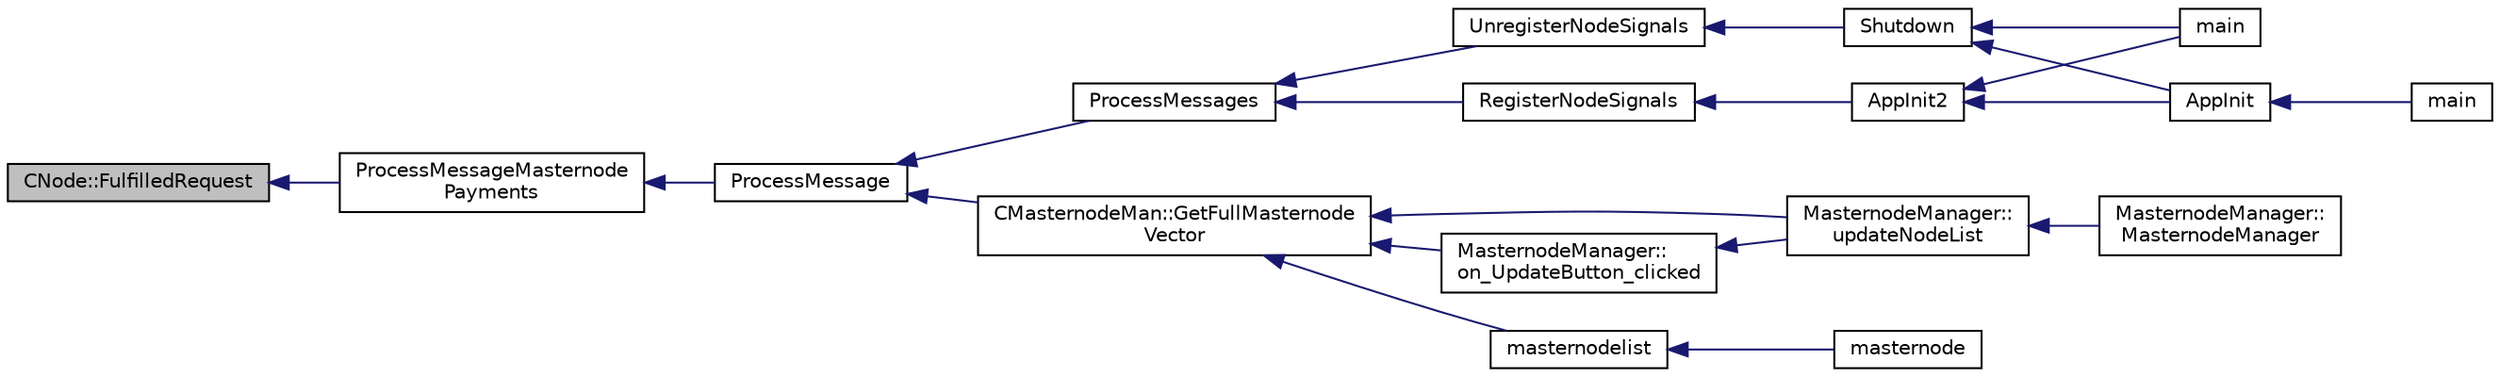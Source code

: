 digraph "CNode::FulfilledRequest"
{
  edge [fontname="Helvetica",fontsize="10",labelfontname="Helvetica",labelfontsize="10"];
  node [fontname="Helvetica",fontsize="10",shape=record];
  rankdir="LR";
  Node442 [label="CNode::FulfilledRequest",height=0.2,width=0.4,color="black", fillcolor="grey75", style="filled", fontcolor="black"];
  Node442 -> Node443 [dir="back",color="midnightblue",fontsize="10",style="solid",fontname="Helvetica"];
  Node443 [label="ProcessMessageMasternode\lPayments",height=0.2,width=0.4,color="black", fillcolor="white", style="filled",URL="$dc/d20/masternode-payments_8h.html#a8c28fb440d8031543d1de309e34c40f2"];
  Node443 -> Node444 [dir="back",color="midnightblue",fontsize="10",style="solid",fontname="Helvetica"];
  Node444 [label="ProcessMessage",height=0.2,width=0.4,color="black", fillcolor="white", style="filled",URL="$df/d0a/main_8cpp.html#a8ba92b1a4bce3c835e887a9073d17d8e"];
  Node444 -> Node445 [dir="back",color="midnightblue",fontsize="10",style="solid",fontname="Helvetica"];
  Node445 [label="ProcessMessages",height=0.2,width=0.4,color="black", fillcolor="white", style="filled",URL="$d4/dbf/main_8h.html#a196f9318f02448b85b28d612698934fd"];
  Node445 -> Node446 [dir="back",color="midnightblue",fontsize="10",style="solid",fontname="Helvetica"];
  Node446 [label="RegisterNodeSignals",height=0.2,width=0.4,color="black", fillcolor="white", style="filled",URL="$d4/dbf/main_8h.html#ab02615ff65f91d69f8d786ec900baa8a",tooltip="Register with a network node to receive its signals. "];
  Node446 -> Node447 [dir="back",color="midnightblue",fontsize="10",style="solid",fontname="Helvetica"];
  Node447 [label="AppInit2",height=0.2,width=0.4,color="black", fillcolor="white", style="filled",URL="$d8/dc0/init_8h.html#a1a4c1bfbf6ba1db77e988b89b9cadfd3",tooltip="Initialize ion. "];
  Node447 -> Node448 [dir="back",color="midnightblue",fontsize="10",style="solid",fontname="Helvetica"];
  Node448 [label="AppInit",height=0.2,width=0.4,color="black", fillcolor="white", style="filled",URL="$d4/d35/iond_8cpp.html#ac59316b767e6984e1285f0531275286b"];
  Node448 -> Node449 [dir="back",color="midnightblue",fontsize="10",style="solid",fontname="Helvetica"];
  Node449 [label="main",height=0.2,width=0.4,color="black", fillcolor="white", style="filled",URL="$d4/d35/iond_8cpp.html#a0ddf1224851353fc92bfbff6f499fa97"];
  Node447 -> Node450 [dir="back",color="midnightblue",fontsize="10",style="solid",fontname="Helvetica"];
  Node450 [label="main",height=0.2,width=0.4,color="black", fillcolor="white", style="filled",URL="$d5/d2d/ion_8cpp.html#a0ddf1224851353fc92bfbff6f499fa97"];
  Node445 -> Node451 [dir="back",color="midnightblue",fontsize="10",style="solid",fontname="Helvetica"];
  Node451 [label="UnregisterNodeSignals",height=0.2,width=0.4,color="black", fillcolor="white", style="filled",URL="$d4/dbf/main_8h.html#a3ef0cc6e9d9d6435ee2a5569244d6ebd",tooltip="Unregister a network node. "];
  Node451 -> Node452 [dir="back",color="midnightblue",fontsize="10",style="solid",fontname="Helvetica"];
  Node452 [label="Shutdown",height=0.2,width=0.4,color="black", fillcolor="white", style="filled",URL="$d8/dc0/init_8h.html#ac5f038c2b480cf9ef5e19e3eba8dbaf9"];
  Node452 -> Node448 [dir="back",color="midnightblue",fontsize="10",style="solid",fontname="Helvetica"];
  Node452 -> Node450 [dir="back",color="midnightblue",fontsize="10",style="solid",fontname="Helvetica"];
  Node444 -> Node453 [dir="back",color="midnightblue",fontsize="10",style="solid",fontname="Helvetica"];
  Node453 [label="CMasternodeMan::GetFullMasternode\lVector",height=0.2,width=0.4,color="black", fillcolor="white", style="filled",URL="$dc/d6b/class_c_masternode_man.html#ab39e213a7601e1bef2eba1d5d63206f5"];
  Node453 -> Node454 [dir="back",color="midnightblue",fontsize="10",style="solid",fontname="Helvetica"];
  Node454 [label="MasternodeManager::\lupdateNodeList",height=0.2,width=0.4,color="black", fillcolor="white", style="filled",URL="$d9/d70/class_masternode_manager.html#a5485a8bd6ccf673027165cc1207dfae9"];
  Node454 -> Node455 [dir="back",color="midnightblue",fontsize="10",style="solid",fontname="Helvetica"];
  Node455 [label="MasternodeManager::\lMasternodeManager",height=0.2,width=0.4,color="black", fillcolor="white", style="filled",URL="$d9/d70/class_masternode_manager.html#ad18cb99065e056e6b791e2356de826bf"];
  Node453 -> Node456 [dir="back",color="midnightblue",fontsize="10",style="solid",fontname="Helvetica"];
  Node456 [label="MasternodeManager::\lon_UpdateButton_clicked",height=0.2,width=0.4,color="black", fillcolor="white", style="filled",URL="$d9/d70/class_masternode_manager.html#ae8d07b4d869e3eb09fe1be445eff0430"];
  Node456 -> Node454 [dir="back",color="midnightblue",fontsize="10",style="solid",fontname="Helvetica"];
  Node453 -> Node457 [dir="back",color="midnightblue",fontsize="10",style="solid",fontname="Helvetica"];
  Node457 [label="masternodelist",height=0.2,width=0.4,color="black", fillcolor="white", style="filled",URL="$d5/d6b/rpcstashedsend_8cpp.html#a3a7ed7e37f21eb2912afc6e776f7236c"];
  Node457 -> Node458 [dir="back",color="midnightblue",fontsize="10",style="solid",fontname="Helvetica"];
  Node458 [label="masternode",height=0.2,width=0.4,color="black", fillcolor="white", style="filled",URL="$d5/d6b/rpcstashedsend_8cpp.html#a30609e443aeb47c29ed0878d16b1b5e1"];
}
